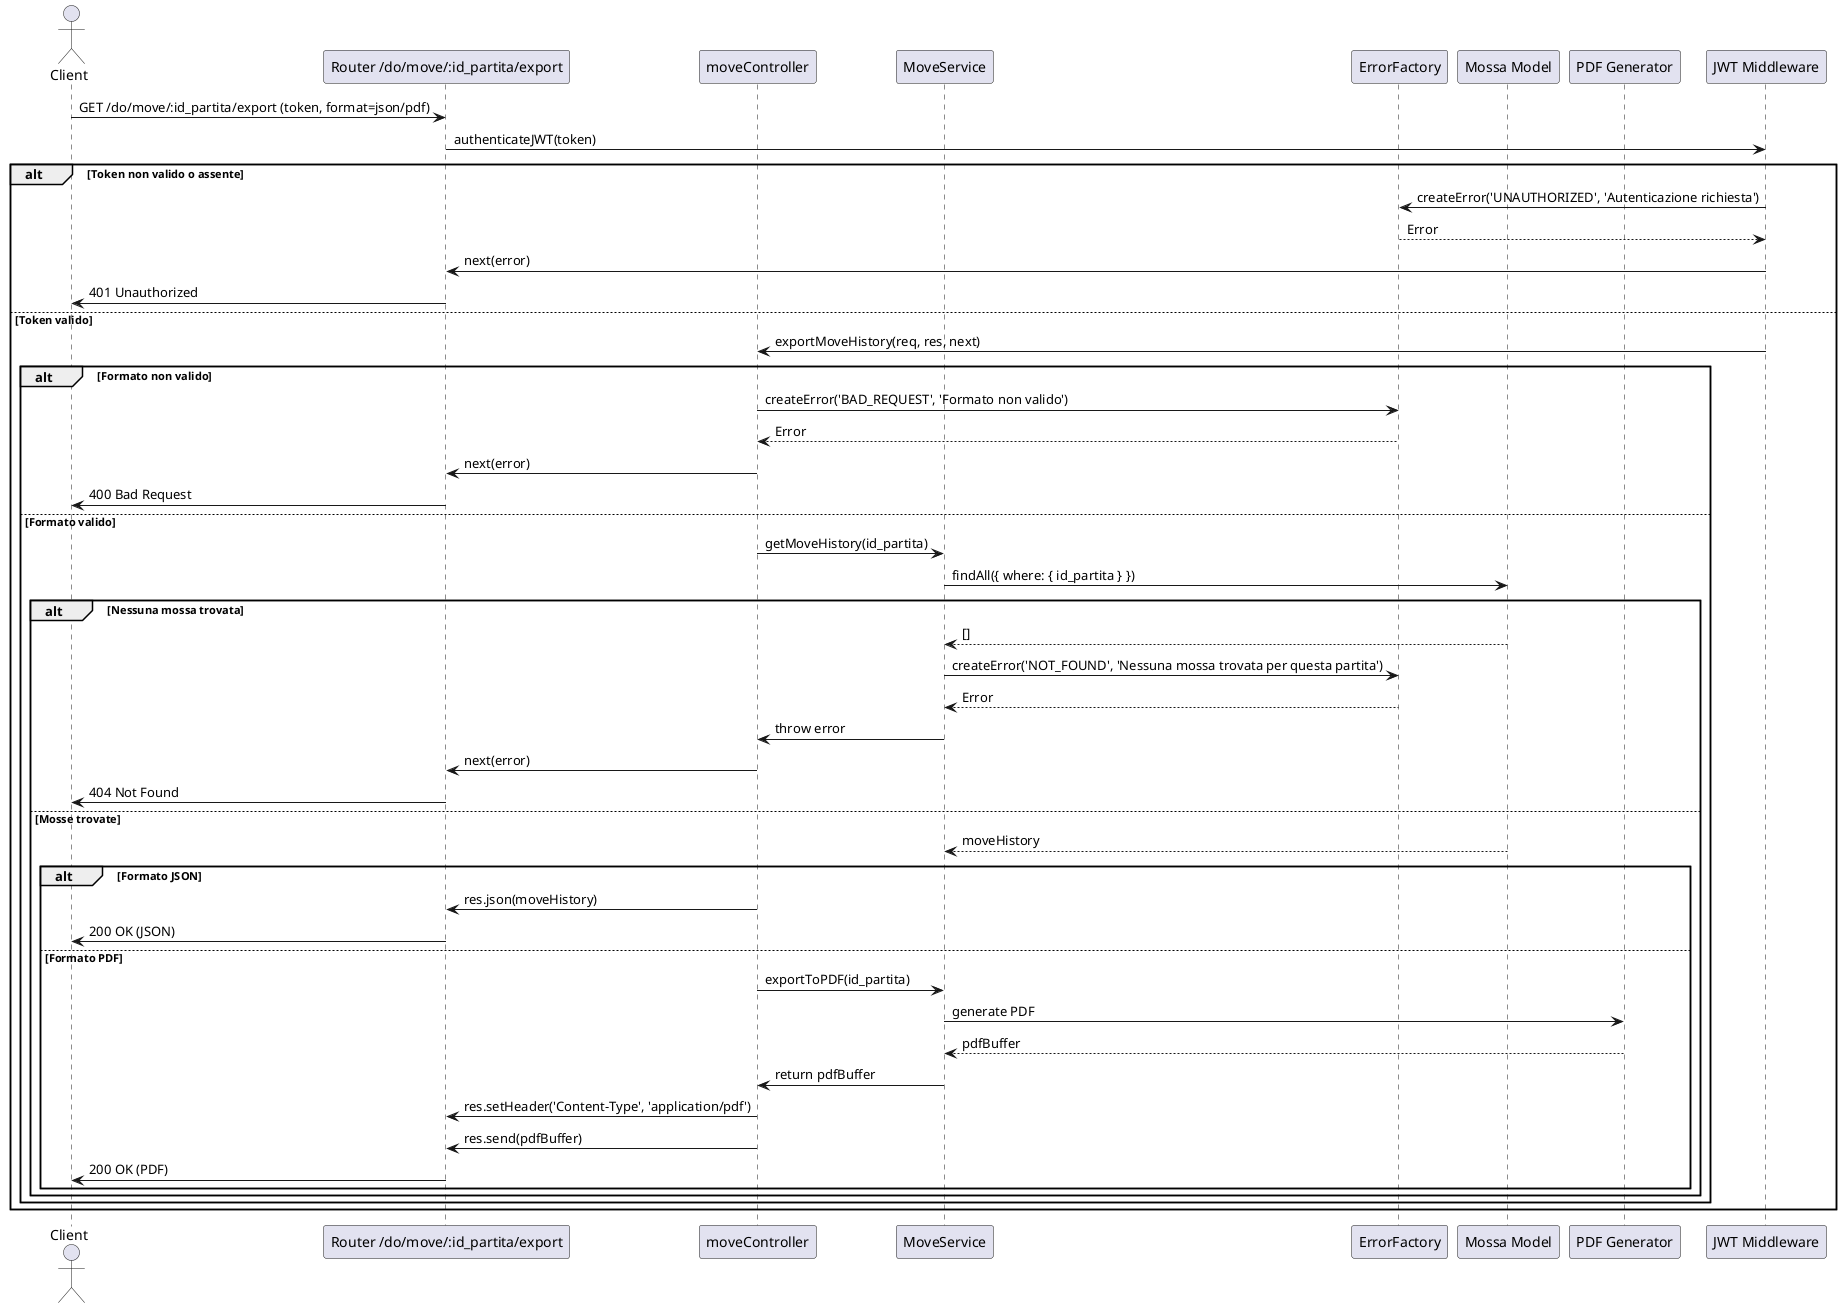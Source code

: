 @startuml
actor Client as C
participant "Router /do/move/:id_partita/export" as R
participant "moveController" as MC
participant "MoveService" as MS
participant "ErrorFactory" as EF
participant "Mossa Model" as MM
participant "PDF Generator" as PDF
participant "JWT Middleware" as JWT

C -> R: GET /do/move/:id_partita/export (token, format=json/pdf)
R -> JWT: authenticateJWT(token)
alt Token non valido o assente
    JWT -> EF: createError('UNAUTHORIZED', 'Autenticazione richiesta')
    EF --> JWT: Error
    JWT -> R: next(error)
    R -> C: 401 Unauthorized
else Token valido
    JWT -> MC: exportMoveHistory(req, res, next)

    alt Formato non valido
        MC -> EF: createError('BAD_REQUEST', 'Formato non valido')
        EF --> MC: Error
        MC -> R: next(error)
        R -> C: 400 Bad Request
    else Formato valido
        MC -> MS: getMoveHistory(id_partita)
        MS -> MM: findAll({ where: { id_partita } })

        alt Nessuna mossa trovata
            MM --> MS: []
            MS -> EF: createError('NOT_FOUND', 'Nessuna mossa trovata per questa partita')
            EF --> MS: Error
            MS -> MC: throw error
            MC -> R: next(error)
            R -> C: 404 Not Found
        else Mosse trovate
            MM --> MS: moveHistory

            alt Formato JSON
                MC -> R: res.json(moveHistory)
                R -> C: 200 OK (JSON)
            else Formato PDF
                MC -> MS: exportToPDF(id_partita)
                MS -> PDF: generate PDF
                PDF --> MS: pdfBuffer
                MS -> MC: return pdfBuffer
                MC -> R: res.setHeader('Content-Type', 'application/pdf')
                MC -> R: res.send(pdfBuffer)
                R -> C: 200 OK (PDF)
            end
        end
    end
end
@enduml
